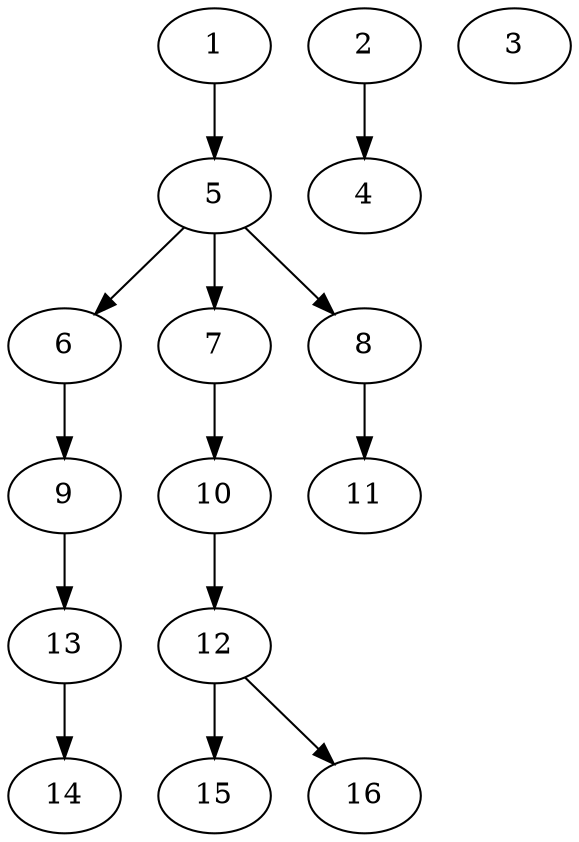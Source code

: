 // DAG (tier=1-easy, mode=compute, n=16, ccr=0.283, fat=0.496, density=0.256, regular=0.678, jump=0.040, mindata=262144, maxdata=2097152)
// DAG automatically generated by daggen at Sun Aug 24 16:33:32 2025
// /home/ermia/Project/Environments/daggen/bin/daggen --dot --ccr 0.283 --fat 0.496 --regular 0.678 --density 0.256 --jump 0.040 --mindata 262144 --maxdata 2097152 -n 16 
digraph G {
  1 [size="11787166291994090", alpha="0.11", expect_size="5893583145997045"]
  1 -> 5 [size ="17274031308800"]
  2 [size="120817504494204", alpha="0.12", expect_size="60408752247102"]
  2 -> 4 [size ="2715904114688"]
  3 [size="16273833266897", alpha="0.04", expect_size="8136916633448"]
  4 [size="187589703253797", alpha="0.02", expect_size="93794851626898"]
  5 [size="2122418621513728000", alpha="0.12", expect_size="1061209310756864000"]
  5 -> 6 [size ="13212267315200"]
  5 -> 7 [size ="13212267315200"]
  5 -> 8 [size ="13212267315200"]
  6 [size="29574723893460992", alpha="0.10", expect_size="14787361946730496"]
  6 -> 9 [size ="765074604032"]
  7 [size="1473618896782612", alpha="0.18", expect_size="736809448391306"]
  7 -> 10 [size ="33789724065792"]
  8 [size="2072086705078272000", alpha="0.04", expect_size="1036043352539136000"]
  8 -> 11 [size ="13002552115200"]
  9 [size="161671983589752832", alpha="0.07", expect_size="80835991794876416"]
  9 -> 13 [size ="2374177390592"]
  10 [size="1397854223288561", alpha="0.04", expect_size="698927111644280"]
  10 -> 12 [size ="2649491505152"]
  11 [size="147843356370624", alpha="0.15", expect_size="73921678185312"]
  12 [size="2022556873785344000", alpha="0.02", expect_size="1011278436892672000"]
  12 -> 15 [size ="12794514636800"]
  12 -> 16 [size ="12794514636800"]
  13 [size="2543216588996995", alpha="0.03", expect_size="1271608294498497"]
  13 -> 14 [size ="1767320322048"]
  14 [size="143776946442570", alpha="0.04", expect_size="71888473221285"]
  15 [size="123019531984254", alpha="0.15", expect_size="61509765992127"]
  16 [size="1719718863962112000", alpha="0.13", expect_size="859859431981056000"]
}